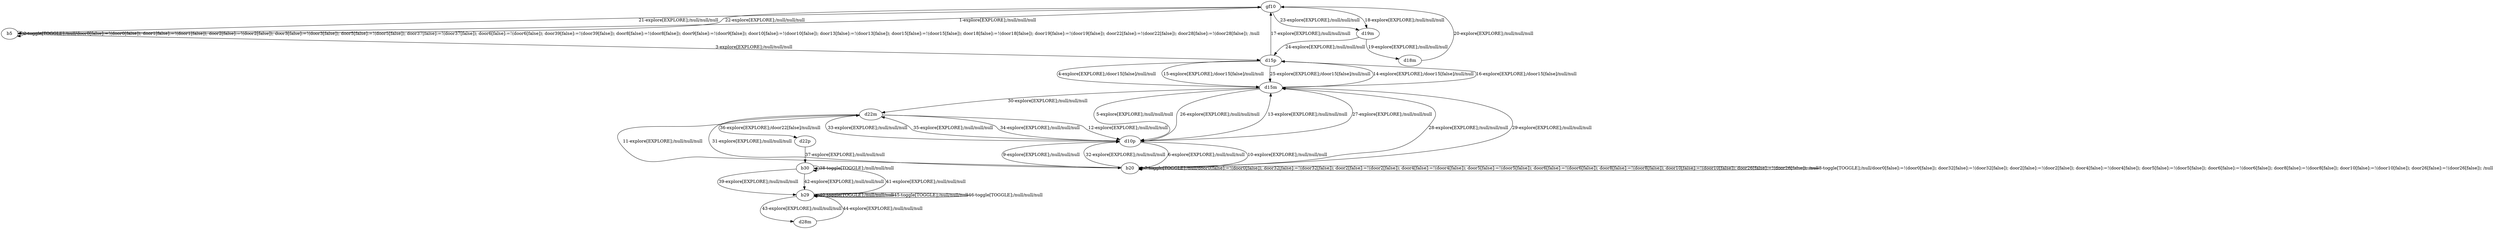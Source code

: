 # Total number of goals covered by this test: 2
# d28m --> b29
# b29 --> b30

digraph g {
"gf10" -> "b5" [label = "1-explore[EXPLORE];/null/null/null"];
"b5" -> "b5" [label = "2-toggle[TOGGLE];/null/door0[false]:=!(door0[false]); door1[false]:=!(door1[false]); door2[false]:=!(door2[false]); door3[false]:=!(door3[false]); door5[false]:=!(door5[false]); door37[false]:=!(door37[false]); door6[false]:=!(door6[false]); door39[false]:=!(door39[false]); door8[false]:=!(door8[false]); door9[false]:=!(door9[false]); door10[false]:=!(door10[false]); door13[false]:=!(door13[false]); door15[false]:=!(door15[false]); door18[false]:=!(door18[false]); door19[false]:=!(door19[false]); door22[false]:=!(door22[false]); door28[false]:=!(door28[false]); /null"];
"b5" -> "d15p" [label = "3-explore[EXPLORE];/null/null/null"];
"d15p" -> "d15m" [label = "4-explore[EXPLORE];/door15[false]/null/null"];
"d15m" -> "d10p" [label = "5-explore[EXPLORE];/null/null/null"];
"d10p" -> "b20" [label = "6-explore[EXPLORE];/null/null/null"];
"b20" -> "b20" [label = "7-toggle[TOGGLE];/null/door0[false]:=!(door0[false]); door32[false]:=!(door32[false]); door2[false]:=!(door2[false]); door4[false]:=!(door4[false]); door5[false]:=!(door5[false]); door6[false]:=!(door6[false]); door8[false]:=!(door8[false]); door10[false]:=!(door10[false]); door26[false]:=!(door26[false]); /null"];
"b20" -> "b20" [label = "8-toggle[TOGGLE];/null/door0[false]:=!(door0[false]); door32[false]:=!(door32[false]); door2[false]:=!(door2[false]); door4[false]:=!(door4[false]); door5[false]:=!(door5[false]); door6[false]:=!(door6[false]); door8[false]:=!(door8[false]); door10[false]:=!(door10[false]); door26[false]:=!(door26[false]); /null"];
"b20" -> "d10p" [label = "9-explore[EXPLORE];/null/null/null"];
"d10p" -> "b20" [label = "10-explore[EXPLORE];/null/null/null"];
"b20" -> "d22m" [label = "11-explore[EXPLORE];/null/null/null"];
"d22m" -> "d10p" [label = "12-explore[EXPLORE];/null/null/null"];
"d10p" -> "d15m" [label = "13-explore[EXPLORE];/null/null/null"];
"d15m" -> "d15p" [label = "14-explore[EXPLORE];/door15[false]/null/null"];
"d15p" -> "d15m" [label = "15-explore[EXPLORE];/door15[false]/null/null"];
"d15m" -> "d15p" [label = "16-explore[EXPLORE];/door15[false]/null/null"];
"d15p" -> "gf10" [label = "17-explore[EXPLORE];/null/null/null"];
"gf10" -> "d19m" [label = "18-explore[EXPLORE];/null/null/null"];
"d19m" -> "d18m" [label = "19-explore[EXPLORE];/null/null/null"];
"d18m" -> "gf10" [label = "20-explore[EXPLORE];/null/null/null"];
"gf10" -> "b5" [label = "21-explore[EXPLORE];/null/null/null"];
"b5" -> "gf10" [label = "22-explore[EXPLORE];/null/null/null"];
"gf10" -> "d19m" [label = "23-explore[EXPLORE];/null/null/null"];
"d19m" -> "d15p" [label = "24-explore[EXPLORE];/null/null/null"];
"d15p" -> "d15m" [label = "25-explore[EXPLORE];/door15[false]/null/null"];
"d15m" -> "d10p" [label = "26-explore[EXPLORE];/null/null/null"];
"d10p" -> "d15m" [label = "27-explore[EXPLORE];/null/null/null"];
"d15m" -> "b20" [label = "28-explore[EXPLORE];/null/null/null"];
"b20" -> "d15m" [label = "29-explore[EXPLORE];/null/null/null"];
"d15m" -> "d22m" [label = "30-explore[EXPLORE];/null/null/null"];
"d22m" -> "b20" [label = "31-explore[EXPLORE];/null/null/null"];
"b20" -> "d10p" [label = "32-explore[EXPLORE];/null/null/null"];
"d10p" -> "d22m" [label = "33-explore[EXPLORE];/null/null/null"];
"d22m" -> "d10p" [label = "34-explore[EXPLORE];/null/null/null"];
"d10p" -> "d22m" [label = "35-explore[EXPLORE];/null/null/null"];
"d22m" -> "d22p" [label = "36-explore[EXPLORE];/door22[false]/null/null"];
"d22p" -> "b30" [label = "37-explore[EXPLORE];/null/null/null"];
"b30" -> "b30" [label = "38-toggle[TOGGLE];/null/null/null"];
"b30" -> "b29" [label = "39-explore[EXPLORE];/null/null/null"];
"b29" -> "b29" [label = "40-toggle[TOGGLE];/null/null/null"];
"b29" -> "b30" [label = "41-explore[EXPLORE];/null/null/null"];
"b30" -> "b29" [label = "42-explore[EXPLORE];/null/null/null"];
"b29" -> "d28m" [label = "43-explore[EXPLORE];/null/null/null"];
"d28m" -> "b29" [label = "44-explore[EXPLORE];/null/null/null"];
"b29" -> "b29" [label = "45-toggle[TOGGLE];/null/null/null"];
"b29" -> "b29" [label = "46-toggle[TOGGLE];/null/null/null"];
}